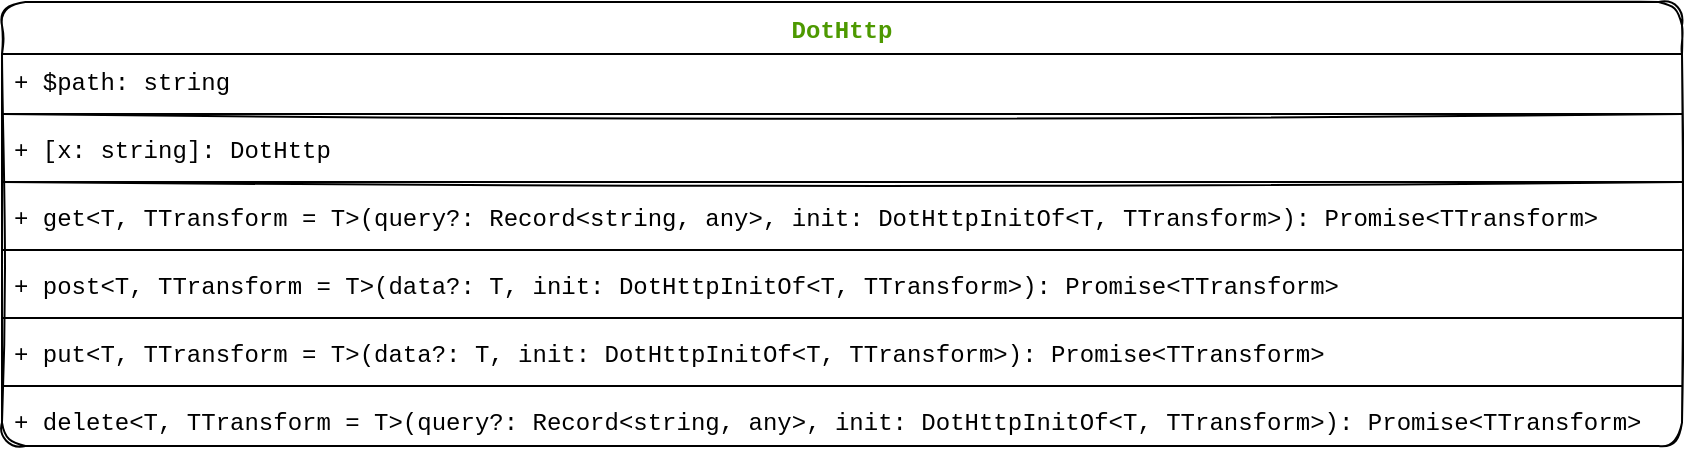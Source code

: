 <mxfile version="15.7.0" type="github">
  <diagram id="C5RBs43oDa-KdzZeNtuy" name="Page-1">
    <mxGraphModel dx="1021" dy="541" grid="1" gridSize="10" guides="1" tooltips="1" connect="1" arrows="1" fold="1" page="1" pageScale="1" pageWidth="827" pageHeight="1169" math="0" shadow="0">
      <root>
        <mxCell id="WIyWlLk6GJQsqaUBKTNV-0" />
        <mxCell id="WIyWlLk6GJQsqaUBKTNV-1" parent="WIyWlLk6GJQsqaUBKTNV-0" />
        <mxCell id="5Vnk--z4zDBuNNiU4cPM-0" value="DotHttp" style="swimlane;fontStyle=1;align=center;verticalAlign=top;childLayout=stackLayout;horizontal=1;startSize=26;horizontalStack=0;resizeParent=1;resizeParentMax=0;resizeLast=0;collapsible=1;marginBottom=0;fontFamily=Courier New;fontColor=#4D9900;rounded=1;sketch=1;" vertex="1" parent="WIyWlLk6GJQsqaUBKTNV-1">
          <mxGeometry x="90" y="220" width="840" height="222" as="geometry">
            <mxRectangle x="330" y="190" width="90" height="26" as="alternateBounds" />
          </mxGeometry>
        </mxCell>
        <mxCell id="5Vnk--z4zDBuNNiU4cPM-1" value="+ $path: string" style="text;strokeColor=none;fillColor=none;align=left;verticalAlign=top;spacingLeft=4;spacingRight=4;overflow=hidden;rotatable=0;points=[[0,0.5],[1,0.5]];portConstraint=eastwest;fontFamily=Courier New;rounded=1;sketch=1;" vertex="1" parent="5Vnk--z4zDBuNNiU4cPM-0">
          <mxGeometry y="26" width="840" height="26" as="geometry" />
        </mxCell>
        <mxCell id="5Vnk--z4zDBuNNiU4cPM-5" value="" style="line;strokeWidth=1;fillColor=none;align=left;verticalAlign=middle;spacingTop=-1;spacingLeft=3;spacingRight=3;rotatable=0;labelPosition=right;points=[];portConstraint=eastwest;fontFamily=Courier New;rounded=1;sketch=1;" vertex="1" parent="5Vnk--z4zDBuNNiU4cPM-0">
          <mxGeometry y="52" width="840" height="8" as="geometry" />
        </mxCell>
        <mxCell id="5Vnk--z4zDBuNNiU4cPM-4" value="+ [x: string]: DotHttp" style="text;strokeColor=none;fillColor=none;align=left;verticalAlign=top;spacingLeft=4;spacingRight=4;overflow=hidden;rotatable=0;points=[[0,0.5],[1,0.5]];portConstraint=eastwest;fontFamily=Courier New;rounded=1;sketch=1;" vertex="1" parent="5Vnk--z4zDBuNNiU4cPM-0">
          <mxGeometry y="60" width="840" height="26" as="geometry" />
        </mxCell>
        <mxCell id="5Vnk--z4zDBuNNiU4cPM-2" value="" style="line;strokeWidth=1;fillColor=none;align=left;verticalAlign=middle;spacingTop=-1;spacingLeft=3;spacingRight=3;rotatable=0;labelPosition=right;points=[];portConstraint=eastwest;fontFamily=Courier New;rounded=1;sketch=1;" vertex="1" parent="5Vnk--z4zDBuNNiU4cPM-0">
          <mxGeometry y="86" width="840" height="8" as="geometry" />
        </mxCell>
        <mxCell id="5Vnk--z4zDBuNNiU4cPM-8" value="+ get&lt;T, TTransform = T&gt;(query?: Record&lt;string, any&gt;, init: DotHttpInitOf&lt;T, TTransform&gt;): Promise&lt;TTransform&gt;" style="text;strokeColor=none;fillColor=none;align=left;verticalAlign=top;spacingLeft=4;spacingRight=4;overflow=hidden;rotatable=0;points=[[0,0.5],[1,0.5]];portConstraint=eastwest;fontFamily=Courier New;rounded=1;sketch=1;" vertex="1" parent="5Vnk--z4zDBuNNiU4cPM-0">
          <mxGeometry y="94" width="840" height="26" as="geometry" />
        </mxCell>
        <mxCell id="5Vnk--z4zDBuNNiU4cPM-10" value="" style="line;strokeWidth=1;fillColor=none;align=left;verticalAlign=middle;spacingTop=-1;spacingLeft=3;spacingRight=3;rotatable=0;labelPosition=right;points=[];portConstraint=eastwest;fontFamily=Courier New;rounded=1;sketch=1;" vertex="1" parent="5Vnk--z4zDBuNNiU4cPM-0">
          <mxGeometry y="120" width="840" height="8" as="geometry" />
        </mxCell>
        <mxCell id="5Vnk--z4zDBuNNiU4cPM-13" value="+ post&lt;T, TTransform = T&gt;(data?: T, init: DotHttpInitOf&lt;T, TTransform&gt;): Promise&lt;TTransform&gt;" style="text;strokeColor=none;fillColor=none;align=left;verticalAlign=top;spacingLeft=4;spacingRight=4;overflow=hidden;rotatable=0;points=[[0,0.5],[1,0.5]];portConstraint=eastwest;fontFamily=Courier New;rounded=1;sketch=1;" vertex="1" parent="5Vnk--z4zDBuNNiU4cPM-0">
          <mxGeometry y="128" width="840" height="26" as="geometry" />
        </mxCell>
        <mxCell id="5Vnk--z4zDBuNNiU4cPM-12" value="" style="line;strokeWidth=1;fillColor=none;align=left;verticalAlign=middle;spacingTop=-1;spacingLeft=3;spacingRight=3;rotatable=0;labelPosition=right;points=[];portConstraint=eastwest;fontFamily=Courier New;rounded=1;sketch=1;" vertex="1" parent="5Vnk--z4zDBuNNiU4cPM-0">
          <mxGeometry y="154" width="840" height="8" as="geometry" />
        </mxCell>
        <mxCell id="5Vnk--z4zDBuNNiU4cPM-3" value="+ put&lt;T, TTransform = T&gt;(data?: T, init: DotHttpInitOf&lt;T, TTransform&gt;): Promise&lt;TTransform&gt;" style="text;strokeColor=none;fillColor=none;align=left;verticalAlign=top;spacingLeft=4;spacingRight=4;overflow=hidden;rotatable=0;points=[[0,0.5],[1,0.5]];portConstraint=eastwest;fontFamily=Courier New;rounded=1;sketch=1;" vertex="1" parent="5Vnk--z4zDBuNNiU4cPM-0">
          <mxGeometry y="162" width="840" height="26" as="geometry" />
        </mxCell>
        <mxCell id="5Vnk--z4zDBuNNiU4cPM-14" value="" style="line;strokeWidth=1;fillColor=none;align=left;verticalAlign=middle;spacingTop=-1;spacingLeft=3;spacingRight=3;rotatable=0;labelPosition=right;points=[];portConstraint=eastwest;fontFamily=Courier New;rounded=1;sketch=1;" vertex="1" parent="5Vnk--z4zDBuNNiU4cPM-0">
          <mxGeometry y="188" width="840" height="8" as="geometry" />
        </mxCell>
        <mxCell id="5Vnk--z4zDBuNNiU4cPM-16" value="+ delete&lt;T, TTransform = T&gt;(query?: Record&lt;string, any&gt;, init: DotHttpInitOf&lt;T, TTransform&gt;): Promise&lt;TTransform&gt;" style="text;strokeColor=none;fillColor=none;align=left;verticalAlign=top;spacingLeft=4;spacingRight=4;overflow=hidden;rotatable=0;points=[[0,0.5],[1,0.5]];portConstraint=eastwest;fontFamily=Courier New;rounded=1;sketch=1;" vertex="1" parent="5Vnk--z4zDBuNNiU4cPM-0">
          <mxGeometry y="196" width="840" height="26" as="geometry" />
        </mxCell>
      </root>
    </mxGraphModel>
  </diagram>
</mxfile>
